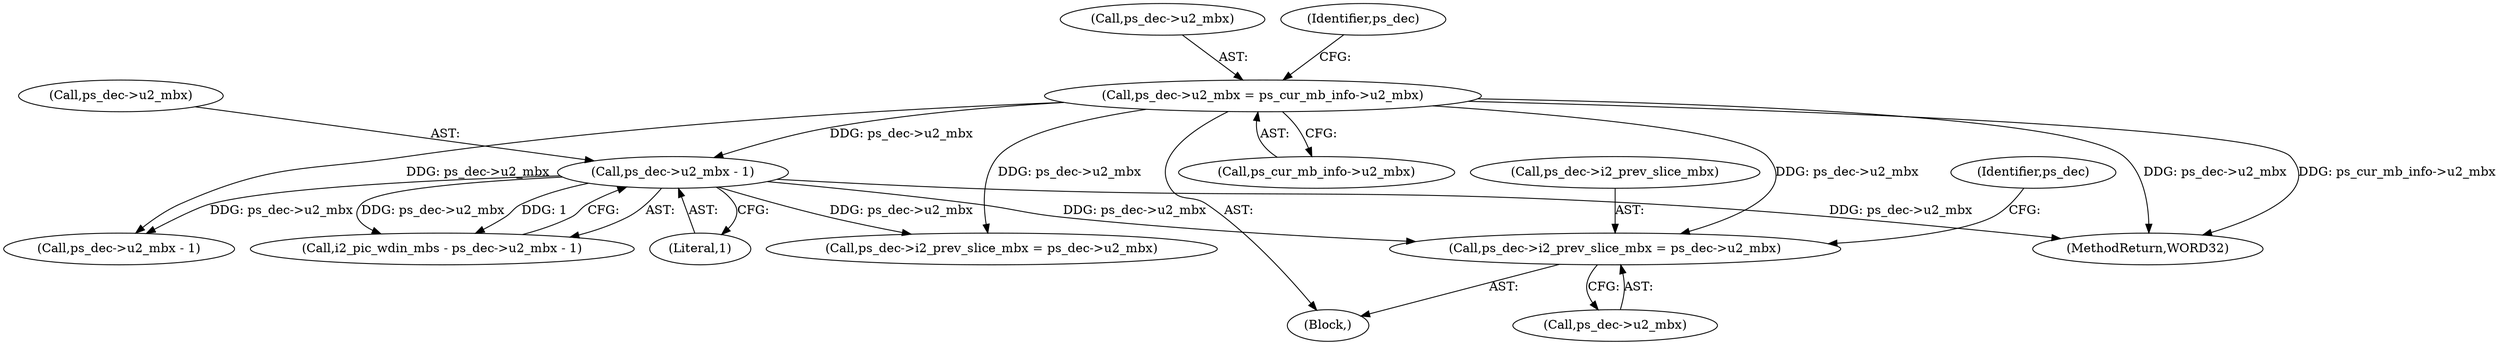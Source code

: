 digraph "0_Android_a78887bcffbc2995cf9ed72e0697acf560875e9e_1@pointer" {
"1000719" [label="(Call,ps_dec->i2_prev_slice_mbx = ps_dec->u2_mbx)"];
"1000627" [label="(Call,ps_dec->u2_mbx - 1)"];
"1000566" [label="(Call,ps_dec->u2_mbx = ps_cur_mb_info->u2_mbx)"];
"1000625" [label="(Call,i2_pic_wdin_mbs - ps_dec->u2_mbx - 1)"];
"1000628" [label="(Call,ps_dec->u2_mbx)"];
"1001170" [label="(Call,ps_dec->u2_mbx - 1)"];
"1000567" [label="(Call,ps_dec->u2_mbx)"];
"1001316" [label="(Call,ps_dec->i2_prev_slice_mbx = ps_dec->u2_mbx)"];
"1000566" [label="(Call,ps_dec->u2_mbx = ps_cur_mb_info->u2_mbx)"];
"1000719" [label="(Call,ps_dec->i2_prev_slice_mbx = ps_dec->u2_mbx)"];
"1000627" [label="(Call,ps_dec->u2_mbx - 1)"];
"1000570" [label="(Call,ps_cur_mb_info->u2_mbx)"];
"1000514" [label="(Block,)"];
"1001350" [label="(MethodReturn,WORD32)"];
"1000728" [label="(Identifier,ps_dec)"];
"1000575" [label="(Identifier,ps_dec)"];
"1000723" [label="(Call,ps_dec->u2_mbx)"];
"1000631" [label="(Literal,1)"];
"1000720" [label="(Call,ps_dec->i2_prev_slice_mbx)"];
"1000719" -> "1000514"  [label="AST: "];
"1000719" -> "1000723"  [label="CFG: "];
"1000720" -> "1000719"  [label="AST: "];
"1000723" -> "1000719"  [label="AST: "];
"1000728" -> "1000719"  [label="CFG: "];
"1000627" -> "1000719"  [label="DDG: ps_dec->u2_mbx"];
"1000566" -> "1000719"  [label="DDG: ps_dec->u2_mbx"];
"1000627" -> "1000625"  [label="AST: "];
"1000627" -> "1000631"  [label="CFG: "];
"1000628" -> "1000627"  [label="AST: "];
"1000631" -> "1000627"  [label="AST: "];
"1000625" -> "1000627"  [label="CFG: "];
"1000627" -> "1001350"  [label="DDG: ps_dec->u2_mbx"];
"1000627" -> "1000625"  [label="DDG: ps_dec->u2_mbx"];
"1000627" -> "1000625"  [label="DDG: 1"];
"1000566" -> "1000627"  [label="DDG: ps_dec->u2_mbx"];
"1000627" -> "1001170"  [label="DDG: ps_dec->u2_mbx"];
"1000627" -> "1001316"  [label="DDG: ps_dec->u2_mbx"];
"1000566" -> "1000514"  [label="AST: "];
"1000566" -> "1000570"  [label="CFG: "];
"1000567" -> "1000566"  [label="AST: "];
"1000570" -> "1000566"  [label="AST: "];
"1000575" -> "1000566"  [label="CFG: "];
"1000566" -> "1001350"  [label="DDG: ps_dec->u2_mbx"];
"1000566" -> "1001350"  [label="DDG: ps_cur_mb_info->u2_mbx"];
"1000566" -> "1001170"  [label="DDG: ps_dec->u2_mbx"];
"1000566" -> "1001316"  [label="DDG: ps_dec->u2_mbx"];
}
